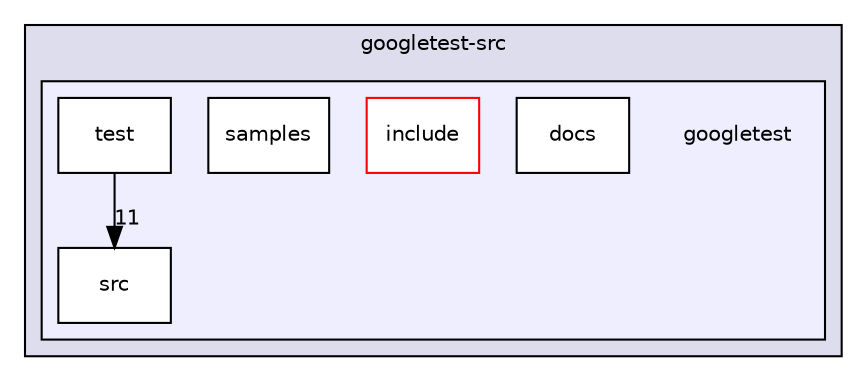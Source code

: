 digraph "_deps/googletest-src/googletest" {
  compound=true
  node [ fontsize="10", fontname="Helvetica"];
  edge [ labelfontsize="10", labelfontname="Helvetica"];
  subgraph clusterdir_ad436eb86e8b835c1614d2a46c05ad3d {
    graph [ bgcolor="#ddddee", pencolor="black", label="googletest-src" fontname="Helvetica", fontsize="10", URL="dir_ad436eb86e8b835c1614d2a46c05ad3d.html"]
  subgraph clusterdir_22568a91a9e129076b6e99e80c459363 {
    graph [ bgcolor="#eeeeff", pencolor="black", label="" URL="dir_22568a91a9e129076b6e99e80c459363.html"];
    dir_22568a91a9e129076b6e99e80c459363 [shape=plaintext label="googletest"];
  dir_14925395d53e55ceecb3034723e803bc [shape=box label="docs" fillcolor="white" style="filled" URL="dir_14925395d53e55ceecb3034723e803bc.html"];
  dir_fb865fe145034e3990c7d42c61221476 [shape=box label="include" fillcolor="white" style="filled" color="red" URL="dir_fb865fe145034e3990c7d42c61221476.html"];
  dir_f273a29f120c7243871c524fac4fd6f8 [shape=box label="samples" fillcolor="white" style="filled" URL="dir_f273a29f120c7243871c524fac4fd6f8.html"];
  dir_b5a926481c100ec3f70e47619693f3dc [shape=box label="src" fillcolor="white" style="filled" URL="dir_b5a926481c100ec3f70e47619693f3dc.html"];
  dir_be287b7497f0125462aedb861aaf827b [shape=box label="test" fillcolor="white" style="filled" URL="dir_be287b7497f0125462aedb861aaf827b.html"];
  }
  }
  dir_be287b7497f0125462aedb861aaf827b->dir_b5a926481c100ec3f70e47619693f3dc [headlabel="11", labeldistance=1.5 headhref="dir_000045_000044.html"];
}
